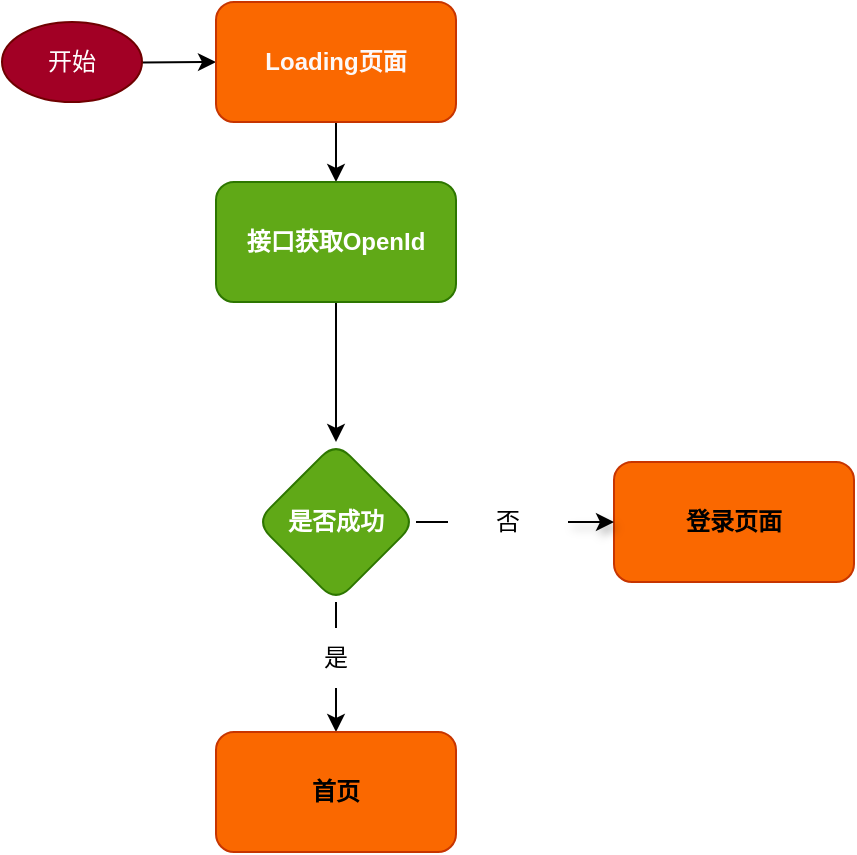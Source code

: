 <mxfile>
    <diagram id="p-sOtd4RdoxrNcwQ_TRs" name="第 1 页">
        <mxGraphModel dx="719" dy="427" grid="0" gridSize="14" guides="1" tooltips="1" connect="1" arrows="1" fold="1" page="1" pageScale="1" pageWidth="1600" pageHeight="1200" math="0" shadow="0">
            <root>
                <mxCell id="0"/>
                <mxCell id="1" parent="0"/>
                <mxCell id="4" value="" style="edgeStyle=none;html=1;" parent="1" source="2" target="3" edge="1">
                    <mxGeometry relative="1" as="geometry"/>
                </mxCell>
                <mxCell id="2" value="开始" style="ellipse;whiteSpace=wrap;html=1;fillColor=#a20025;fontColor=#ffffff;strokeColor=#6F0000;" parent="1" vertex="1">
                    <mxGeometry x="118" y="100" width="70" height="40" as="geometry"/>
                </mxCell>
                <mxCell id="6" value="" style="edgeStyle=none;html=1;fontColor=#fcf8f8;" parent="1" source="3" target="5" edge="1">
                    <mxGeometry relative="1" as="geometry"/>
                </mxCell>
                <mxCell id="3" value="Loading页面" style="whiteSpace=wrap;html=1;fillColor=#fa6800;strokeColor=#C73500;fontColor=#fcf8f8;rounded=1;fontStyle=1" parent="1" vertex="1">
                    <mxGeometry x="225" y="90" width="120" height="60" as="geometry"/>
                </mxCell>
                <mxCell id="8" value="" style="edgeStyle=none;html=1;fontColor=#fcf8f8;" parent="1" source="5" target="7" edge="1">
                    <mxGeometry relative="1" as="geometry"/>
                </mxCell>
                <mxCell id="5" value="接口获取OpenId" style="whiteSpace=wrap;html=1;fillColor=#60a917;strokeColor=#2D7600;fontColor=#ffffff;rounded=1;fontStyle=1;" parent="1" vertex="1">
                    <mxGeometry x="225" y="180" width="120" height="60" as="geometry"/>
                </mxCell>
                <mxCell id="10" value="" style="edgeStyle=none;html=1;fontColor=#fcf8f8;startArrow=none;" parent="1" source="20" target="9" edge="1">
                    <mxGeometry relative="1" as="geometry"/>
                </mxCell>
                <mxCell id="7" value="是否成功" style="rhombus;whiteSpace=wrap;html=1;fillColor=#60a917;strokeColor=#2D7600;fontColor=#ffffff;rounded=1;fontStyle=1;" parent="1" vertex="1">
                    <mxGeometry x="245" y="310" width="80" height="80" as="geometry"/>
                </mxCell>
                <mxCell id="9" value="首页" style="rounded=1;whiteSpace=wrap;html=1;fillColor=#fa6800;strokeColor=#C73500;fontColor=#000000;fontStyle=1;" parent="1" vertex="1">
                    <mxGeometry x="225" y="455" width="120" height="60" as="geometry"/>
                </mxCell>
                <mxCell id="12" value="登录页面" style="whiteSpace=wrap;html=1;fillColor=#fa6800;strokeColor=#C73500;fontColor=#000000;rounded=1;fontStyle=1;" parent="1" vertex="1">
                    <mxGeometry x="424" y="320" width="120" height="60" as="geometry"/>
                </mxCell>
                <mxCell id="16" value="" style="edgeStyle=none;html=1;fontColor=#fcf8f8;endArrow=none;" parent="1" source="7" target="15" edge="1">
                    <mxGeometry relative="1" as="geometry">
                        <mxPoint x="325.0" y="350" as="sourcePoint"/>
                        <mxPoint x="536" y="350" as="targetPoint"/>
                    </mxGeometry>
                </mxCell>
                <mxCell id="17" value="" style="group" parent="1" vertex="1" connectable="0">
                    <mxGeometry x="341" y="335" width="60" height="30" as="geometry"/>
                </mxCell>
                <mxCell id="15" value="否" style="text;html=1;strokeColor=none;fillColor=none;align=center;verticalAlign=middle;whiteSpace=wrap;rounded=0;shadow=1;" parent="17" vertex="1">
                    <mxGeometry width="60" height="30" as="geometry"/>
                </mxCell>
                <mxCell id="13" value="" style="edgeStyle=none;html=1;fontColor=#fcf8f8;startArrow=none;shadow=1;" parent="1" source="15" target="12" edge="1">
                    <mxGeometry relative="1" as="geometry"/>
                </mxCell>
                <mxCell id="19" value="" style="edgeStyle=none;html=1;fontColor=#fcf8f8;endArrow=none;" parent="1" source="7" target="20" edge="1">
                    <mxGeometry relative="1" as="geometry">
                        <mxPoint x="285.0" y="390" as="sourcePoint"/>
                        <mxPoint x="285.0" y="484" as="targetPoint"/>
                    </mxGeometry>
                </mxCell>
                <mxCell id="20" value="是" style="text;html=1;strokeColor=none;fillColor=none;align=center;verticalAlign=middle;whiteSpace=wrap;rounded=0;shadow=1;" parent="1" vertex="1">
                    <mxGeometry x="255" y="403" width="60" height="30" as="geometry"/>
                </mxCell>
            </root>
        </mxGraphModel>
    </diagram>
</mxfile>